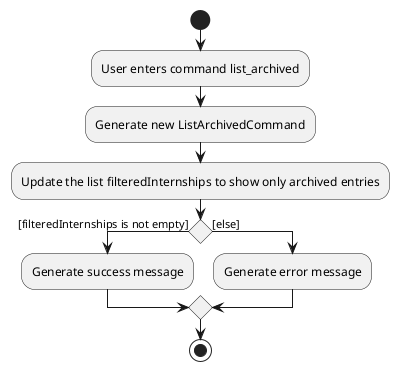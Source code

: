 @startuml
start
:User enters command list_archived;
:Generate new ListArchivedCommand;
:Update the list filteredInternships to show only archived entries;
    if () then ([filteredInternships is not empty])
        :Generate success message;
    else ([else])
        :Generate error message;
    endif
stop

@enduml
